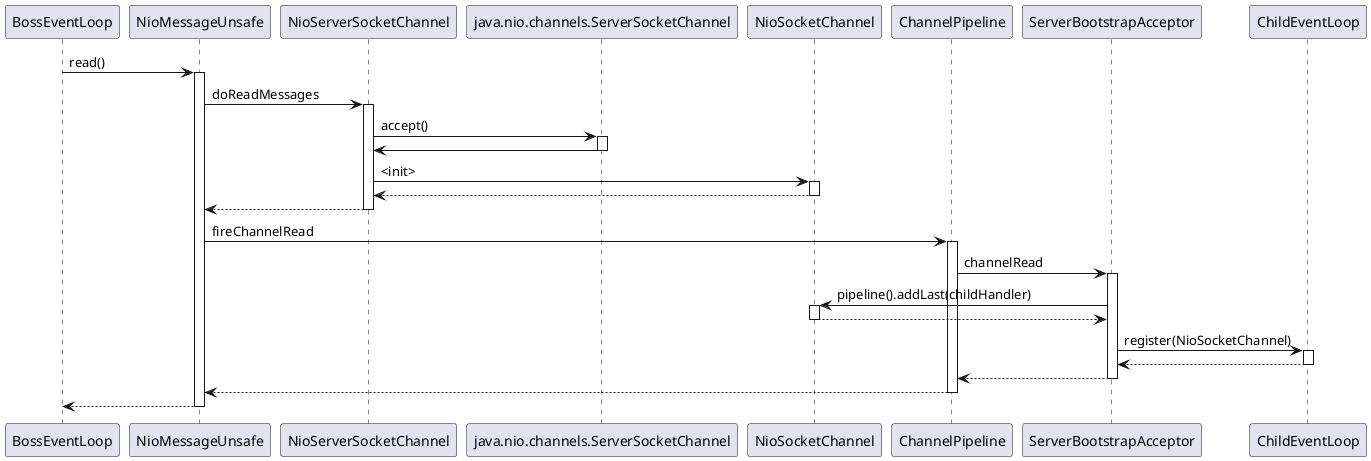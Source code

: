 @startuml
BossEventLoop -> NioMessageUnsafe:read()
activate NioMessageUnsafe

    NioMessageUnsafe -> NioServerSocketChannel:doReadMessages
    activate NioServerSocketChannel
        NioServerSocketChannel -> java.nio.channels.ServerSocketChannel:accept()
        activate java.nio.channels.ServerSocketChannel
        java.nio.channels.ServerSocketChannel -> NioServerSocketChannel
        deactivate java.nio.channels.ServerSocketChannel

        NioServerSocketChannel -> NioSocketChannel:<init>
        activate NioSocketChannel
        NioSocketChannel --> NioServerSocketChannel
        deactivate NioSocketChannel
    NioServerSocketChannel --> NioMessageUnsafe
    deactivate NioServerSocketChannel


    NioMessageUnsafe -> ChannelPipeline:fireChannelRead
    activate ChannelPipeline
        ChannelPipeline -> ServerBootstrapAcceptor:channelRead
        activate ServerBootstrapAcceptor
            ServerBootstrapAcceptor -> NioSocketChannel:pipeline().addLast(childHandler)
            activate NioSocketChannel
            NioSocketChannel --> ServerBootstrapAcceptor
            deactivate NioSocketChannel
            ServerBootstrapAcceptor -> ChildEventLoop:register(NioSocketChannel)
            activate ChildEventLoop
            ChildEventLoop --> ServerBootstrapAcceptor
            deactivate ChildEventLoop
        ServerBootstrapAcceptor --> ChannelPipeline
        deactivate ServerBootstrapAcceptor
    ChannelPipeline --> NioMessageUnsafe
    deactivate ChannelPipeline

NioMessageUnsafe --> BossEventLoop
deactivate NioMessageUnsafe
@enduml
